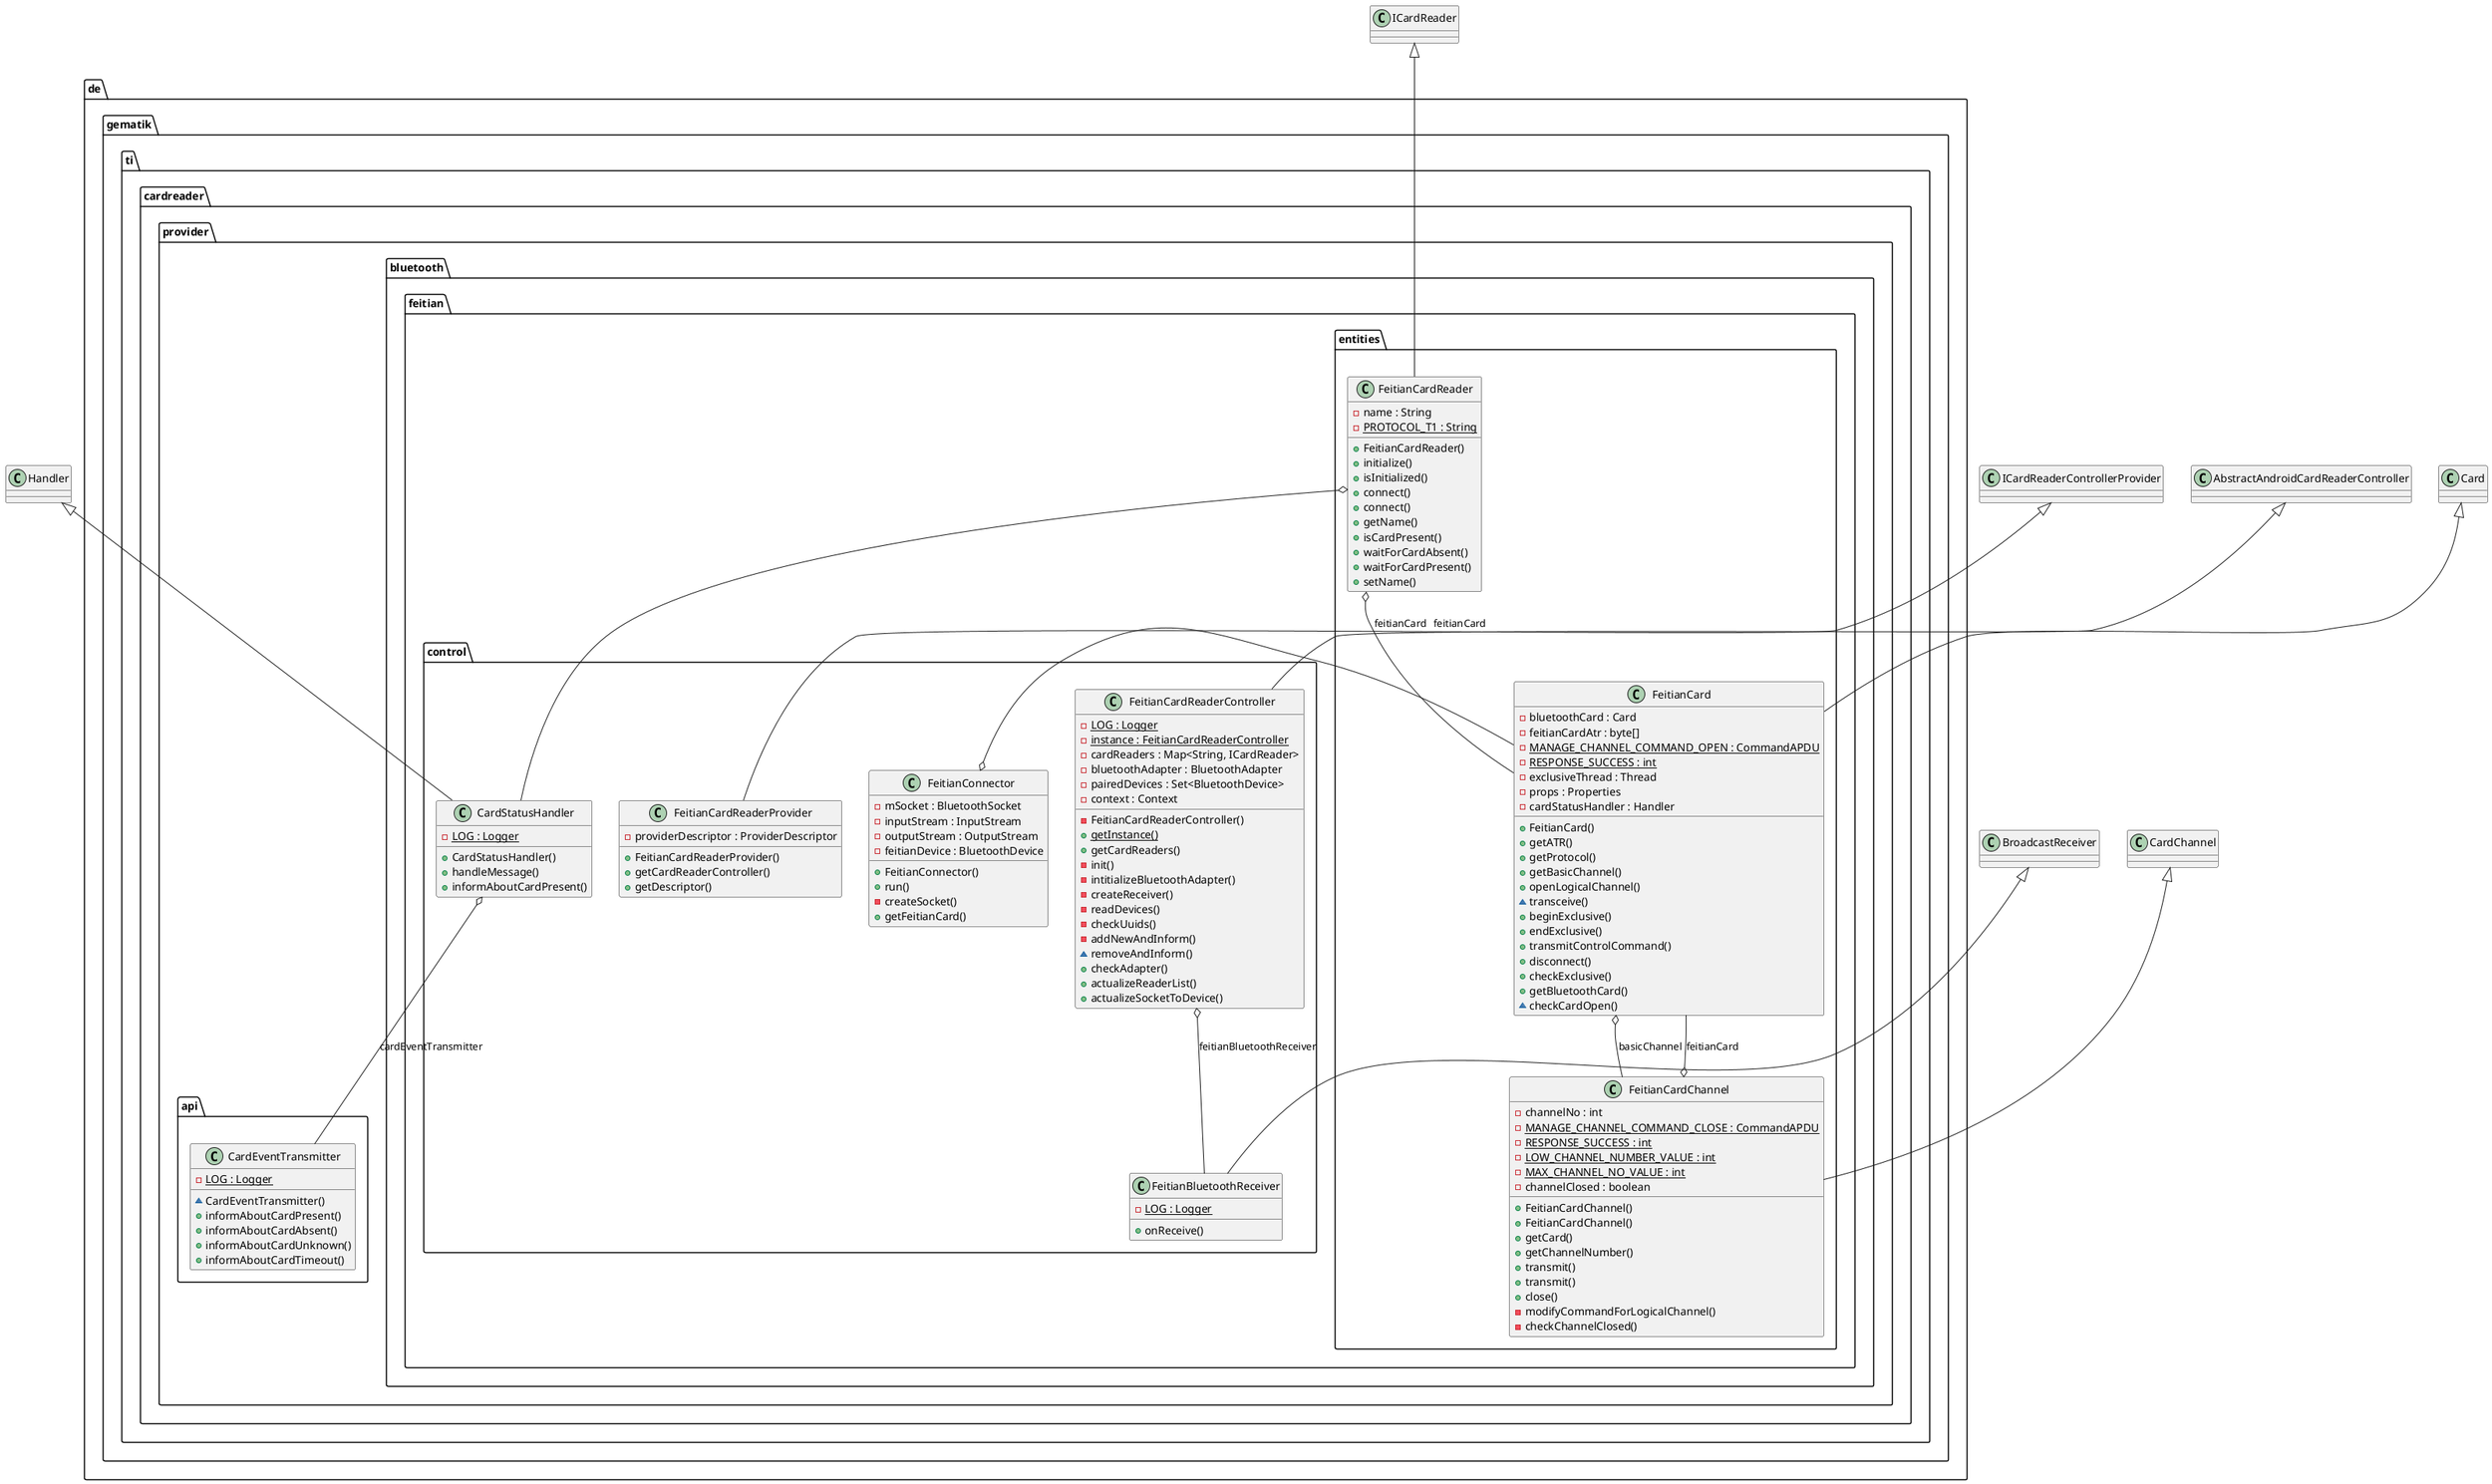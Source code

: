 @startuml

  package de.gematik.ti.cardreader.provider.bluetooth.feitian {
      package de.gematik.ti.cardreader.provider.bluetooth.feitian.control {
        class CardStatusHandler {
            {static} - LOG : Logger
            + CardStatusHandler()
            + handleMessage()
            + informAboutCardPresent()
        }
      }
    }


    package de.gematik.ti.cardreader.provider.bluetooth.feitian {
      package de.gematik.ti.cardreader.provider.bluetooth.feitian.control {
        class FeitianBluetoothReceiver {
            {static} - LOG : Logger
            + onReceive()
        }
      }
    }


    package de.gematik.ti.cardreader.provider.bluetooth.feitian {
      package de.gematik.ti.cardreader.provider.bluetooth.feitian.control {
        class FeitianCardReaderController {
            {static} - LOG : Logger
            {static} - instance : FeitianCardReaderController
            - cardReaders : Map<String, ICardReader>
            - bluetoothAdapter : BluetoothAdapter
            - pairedDevices : Set<BluetoothDevice>
            - context : Context
            - FeitianCardReaderController()
            {static} + getInstance()
            + getCardReaders()
            - init()
            - intitializeBluetoothAdapter()
            - createReceiver()
            - readDevices()
            - checkUuids()
            - addNewAndInform()
            ~ removeAndInform()
            + checkAdapter()
            + actualizeReaderList()
            + actualizeSocketToDevice()
        }
      }
    }


   package de.gematik.ti.cardreader.provider.api {
       class CardEventTransmitter {
           {static} - LOG : Logger
           ~ CardEventTransmitter()
           + informAboutCardPresent()
           + informAboutCardAbsent()
           + informAboutCardUnknown()
           + informAboutCardTimeout()
       }
     }
  

  package de.gematik.ti.cardreader.provider.bluetooth.feitian {
    package de.gematik.ti.cardreader.provider.bluetooth.feitian.entities {
      class FeitianCard {
                - bluetoothCard : Card
                - feitianCardAtr : byte[]
                {static} - MANAGE_CHANNEL_COMMAND_OPEN : CommandAPDU
                {static} - RESPONSE_SUCCESS : int
                - exclusiveThread : Thread
                - props : Properties
                - cardStatusHandler : Handler
                + FeitianCard()
                + getATR()
                + getProtocol()
                + getBasicChannel()
                + openLogicalChannel()
                ~ transceive()
                + beginExclusive()
                + endExclusive()
                + transmitControlCommand()
                + disconnect()
                + checkExclusive()
                + getBluetoothCard()
                ~ checkCardOpen()
            }
    }
  }


  package de.gematik.ti.cardreader.provider.bluetooth.feitian {
    package de.gematik.ti.cardreader.provider.bluetooth.feitian.entities {
      class FeitianCardChannel {
                - channelNo : int
                {static} - MANAGE_CHANNEL_COMMAND_CLOSE : CommandAPDU
                {static} - RESPONSE_SUCCESS : int
                {static} - LOW_CHANNEL_NUMBER_VALUE : int
                {static} - MAX_CHANNEL_NO_VALUE : int
                - channelClosed : boolean
                + FeitianCardChannel()
                + FeitianCardChannel()
                + getCard()
                + getChannelNumber()
                + transmit()
                + transmit()
                + close()
                - modifyCommandForLogicalChannel()
                - checkChannelClosed()
      }
    }
  }
  

  package de.gematik.ti.cardreader.provider.bluetooth.feitian {
    package de.gematik.ti.cardreader.provider.bluetooth.feitian.entities {
      class FeitianCardReader {
                - name : String
                {static} - PROTOCOL_T1 : String
                + FeitianCardReader()
                + initialize()
                + isInitialized()
                + connect()
                + connect()
                + getName()
                + isCardPresent()
                + waitForCardAbsent()
                + waitForCardPresent()
                + setName()
      }
    }
  }
  

  package de.gematik.ti.cardreader.provider.bluetooth.feitian {
    package de.gematik.ti.cardreader.provider.bluetooth.feitian.control {
      class FeitianCardReaderProvider {
                - providerDescriptor : ProviderDescriptor
                + FeitianCardReaderProvider()
                + getCardReaderController()
                + getDescriptor()
      }
    }
  }
  

  package de.gematik.ti.cardreader.provider.bluetooth.feitian {
    package de.gematik.ti.cardreader.provider.bluetooth.feitian.control {
      class FeitianConnector {
                - mSocket : BluetoothSocket
                - inputStream : InputStream
                - outputStream : OutputStream
                - feitianDevice : BluetoothDevice
                + FeitianConnector()
                + run()
                - createSocket()
                + getFeitianCard()
      }
    }
  }
  

  FeitianBluetoothReceiver -up-|> BroadcastReceiver
  FeitianCard -up-|> Card
  FeitianCard o-- FeitianCardChannel : basicChannel
  FeitianCardReader o-- CardStatusHandler
  FeitianCardChannel -up-|> CardChannel
  FeitianCardChannel o-- FeitianCard : feitianCard
  FeitianCardReader -up-|> ICardReader
  FeitianCardReader o-- FeitianCard : feitianCard
  FeitianCardReaderController -up-|> AbstractAndroidCardReaderController
  FeitianCardReaderController o-- FeitianBluetoothReceiver : feitianBluetoothReceiver
  FeitianCardReaderProvider -up-|> ICardReaderControllerProvider
  FeitianConnector o-- FeitianCard : feitianCard

  CardStatusHandler -up-|> Handler
  CardStatusHandler o-- CardEventTransmitter : cardEventTransmitter


@enduml
